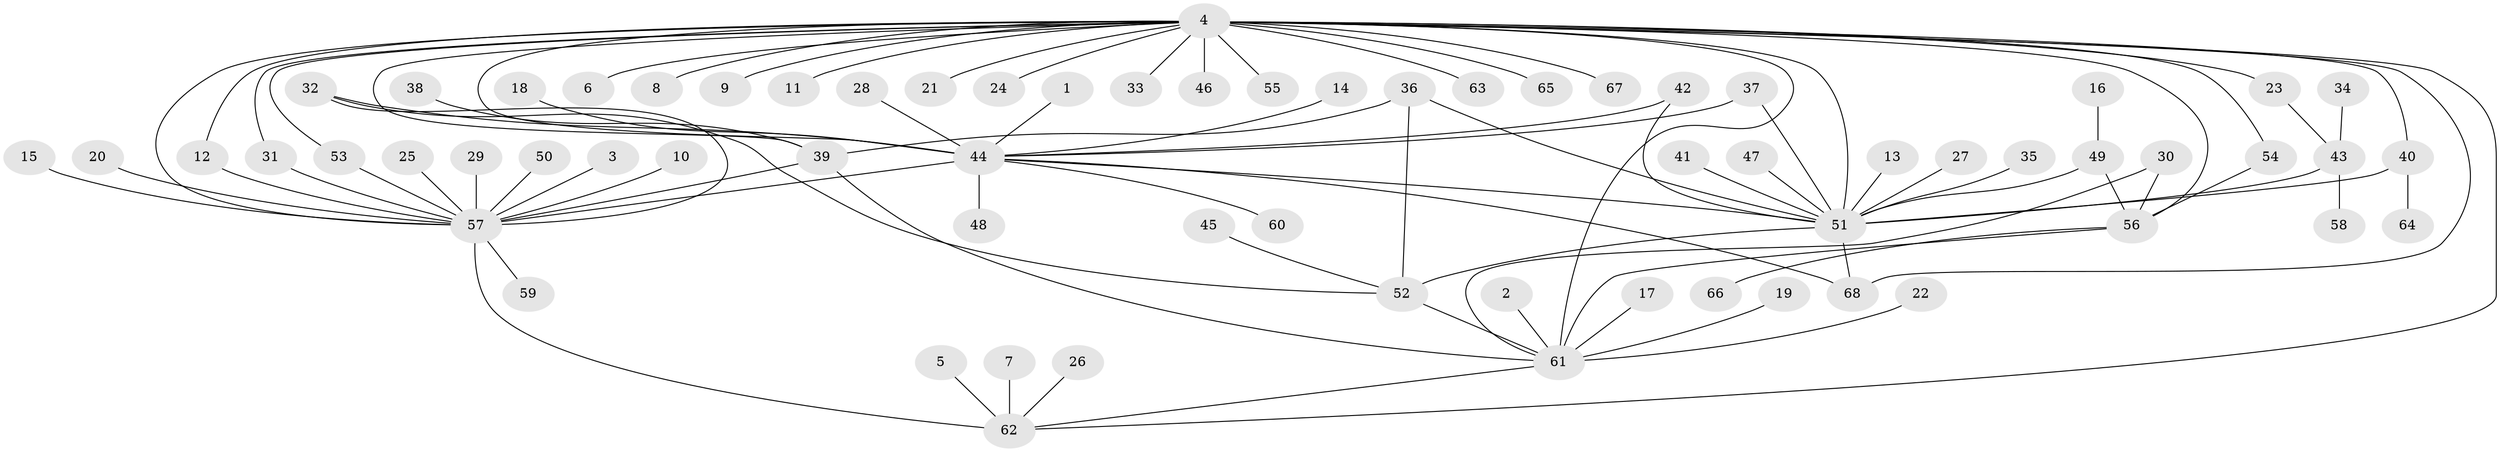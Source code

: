 // original degree distribution, {8: 0.014814814814814815, 31: 0.007407407407407408, 18: 0.007407407407407408, 13: 0.007407407407407408, 12: 0.014814814814814815, 5: 0.022222222222222223, 2: 0.2, 1: 0.5259259259259259, 4: 0.044444444444444446, 10: 0.007407407407407408, 3: 0.11851851851851852, 9: 0.007407407407407408, 7: 0.007407407407407408, 6: 0.014814814814814815}
// Generated by graph-tools (version 1.1) at 2025/26/03/09/25 03:26:04]
// undirected, 68 vertices, 91 edges
graph export_dot {
graph [start="1"]
  node [color=gray90,style=filled];
  1;
  2;
  3;
  4;
  5;
  6;
  7;
  8;
  9;
  10;
  11;
  12;
  13;
  14;
  15;
  16;
  17;
  18;
  19;
  20;
  21;
  22;
  23;
  24;
  25;
  26;
  27;
  28;
  29;
  30;
  31;
  32;
  33;
  34;
  35;
  36;
  37;
  38;
  39;
  40;
  41;
  42;
  43;
  44;
  45;
  46;
  47;
  48;
  49;
  50;
  51;
  52;
  53;
  54;
  55;
  56;
  57;
  58;
  59;
  60;
  61;
  62;
  63;
  64;
  65;
  66;
  67;
  68;
  1 -- 44 [weight=1.0];
  2 -- 61 [weight=1.0];
  3 -- 57 [weight=1.0];
  4 -- 6 [weight=1.0];
  4 -- 8 [weight=1.0];
  4 -- 9 [weight=1.0];
  4 -- 11 [weight=1.0];
  4 -- 12 [weight=1.0];
  4 -- 21 [weight=1.0];
  4 -- 23 [weight=3.0];
  4 -- 24 [weight=1.0];
  4 -- 31 [weight=1.0];
  4 -- 33 [weight=1.0];
  4 -- 39 [weight=1.0];
  4 -- 40 [weight=1.0];
  4 -- 44 [weight=3.0];
  4 -- 46 [weight=1.0];
  4 -- 51 [weight=3.0];
  4 -- 53 [weight=1.0];
  4 -- 54 [weight=1.0];
  4 -- 55 [weight=1.0];
  4 -- 56 [weight=1.0];
  4 -- 57 [weight=3.0];
  4 -- 61 [weight=2.0];
  4 -- 62 [weight=1.0];
  4 -- 63 [weight=1.0];
  4 -- 65 [weight=1.0];
  4 -- 67 [weight=1.0];
  4 -- 68 [weight=1.0];
  5 -- 62 [weight=1.0];
  7 -- 62 [weight=1.0];
  10 -- 57 [weight=1.0];
  12 -- 57 [weight=1.0];
  13 -- 51 [weight=1.0];
  14 -- 44 [weight=1.0];
  15 -- 57 [weight=1.0];
  16 -- 49 [weight=1.0];
  17 -- 61 [weight=1.0];
  18 -- 44 [weight=1.0];
  19 -- 61 [weight=1.0];
  20 -- 57 [weight=1.0];
  22 -- 61 [weight=1.0];
  23 -- 43 [weight=1.0];
  25 -- 57 [weight=1.0];
  26 -- 62 [weight=1.0];
  27 -- 51 [weight=1.0];
  28 -- 44 [weight=1.0];
  29 -- 57 [weight=1.0];
  30 -- 56 [weight=1.0];
  30 -- 61 [weight=1.0];
  31 -- 57 [weight=1.0];
  32 -- 44 [weight=1.0];
  32 -- 52 [weight=1.0];
  32 -- 57 [weight=1.0];
  34 -- 43 [weight=1.0];
  35 -- 51 [weight=2.0];
  36 -- 39 [weight=1.0];
  36 -- 51 [weight=2.0];
  36 -- 52 [weight=1.0];
  37 -- 44 [weight=2.0];
  37 -- 51 [weight=1.0];
  38 -- 39 [weight=1.0];
  39 -- 57 [weight=1.0];
  39 -- 61 [weight=1.0];
  40 -- 51 [weight=2.0];
  40 -- 64 [weight=1.0];
  41 -- 51 [weight=1.0];
  42 -- 44 [weight=1.0];
  42 -- 51 [weight=1.0];
  43 -- 51 [weight=1.0];
  43 -- 58 [weight=1.0];
  44 -- 48 [weight=1.0];
  44 -- 51 [weight=1.0];
  44 -- 57 [weight=2.0];
  44 -- 60 [weight=1.0];
  44 -- 68 [weight=1.0];
  45 -- 52 [weight=1.0];
  47 -- 51 [weight=1.0];
  49 -- 51 [weight=1.0];
  49 -- 56 [weight=1.0];
  50 -- 57 [weight=1.0];
  51 -- 52 [weight=1.0];
  51 -- 68 [weight=1.0];
  52 -- 61 [weight=1.0];
  53 -- 57 [weight=1.0];
  54 -- 56 [weight=1.0];
  56 -- 61 [weight=1.0];
  56 -- 66 [weight=1.0];
  57 -- 59 [weight=1.0];
  57 -- 62 [weight=2.0];
  61 -- 62 [weight=1.0];
}
